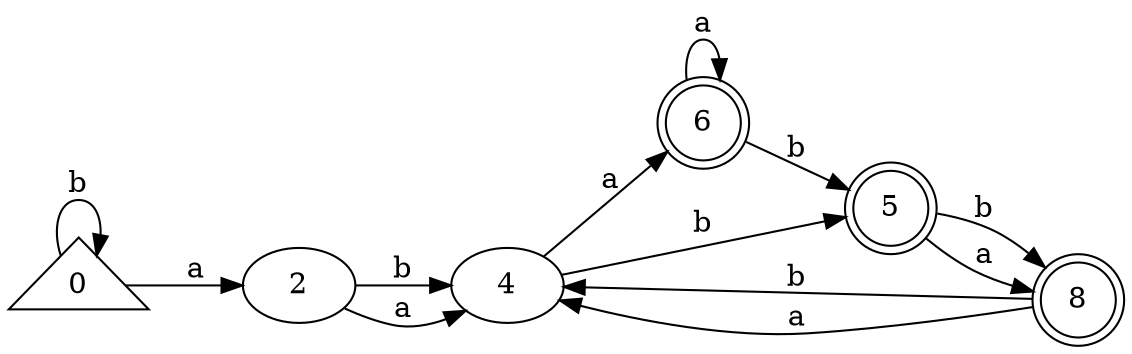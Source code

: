 digraph {
	graph [rankdir=LR]
	0 [shape=triangle]
	2
	4
	6 [shape=doublecircle]
	5 [shape=doublecircle]
	8 [shape=doublecircle]
	0 -> 0 [label=b]
	0 -> 2 [label=a]
	2 -> 4 [label=b]
	2 -> 4 [label=a]
	4 -> 5 [label=b]
	4 -> 6 [label=a]
	6 -> 5 [label=b]
	6 -> 6 [label=a]
	5 -> 8 [label=b]
	5 -> 8 [label=a]
	8 -> 4 [label=b]
	8 -> 4 [label=a]
}
